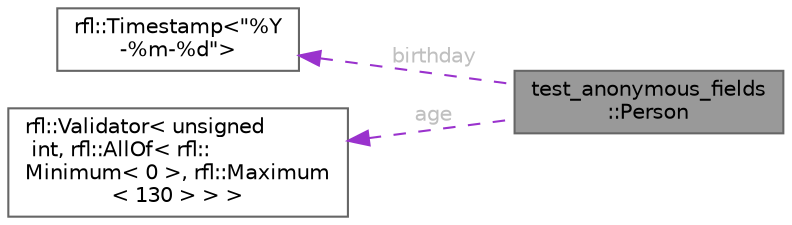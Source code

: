 digraph "test_anonymous_fields::Person"
{
 // LATEX_PDF_SIZE
  bgcolor="transparent";
  edge [fontname=Helvetica,fontsize=10,labelfontname=Helvetica,labelfontsize=10];
  node [fontname=Helvetica,fontsize=10,shape=box,height=0.2,width=0.4];
  rankdir="LR";
  Node1 [id="Node000001",label="test_anonymous_fields\l::Person",height=0.2,width=0.4,color="gray40", fillcolor="grey60", style="filled", fontcolor="black",tooltip=" "];
  Node2 -> Node1 [id="edge3_Node000001_Node000002",dir="back",color="darkorchid3",style="dashed",tooltip=" ",label=" birthday",fontcolor="grey" ];
  Node2 [id="Node000002",label="rfl::Timestamp\<\"%Y\l-%m-%d\"\>",height=0.2,width=0.4,color="gray40", fillcolor="white", style="filled",URL="$classrfl_1_1_timestamp.html",tooltip=" "];
  Node3 -> Node1 [id="edge4_Node000001_Node000003",dir="back",color="darkorchid3",style="dashed",tooltip=" ",label=" age",fontcolor="grey" ];
  Node3 [id="Node000003",label="rfl::Validator\< unsigned\l int, rfl::AllOf\< rfl::\lMinimum\< 0 \>, rfl::Maximum\l\< 130 \> \> \>",height=0.2,width=0.4,color="gray40", fillcolor="white", style="filled",URL="$structrfl_1_1_validator.html",tooltip=" "];
}
